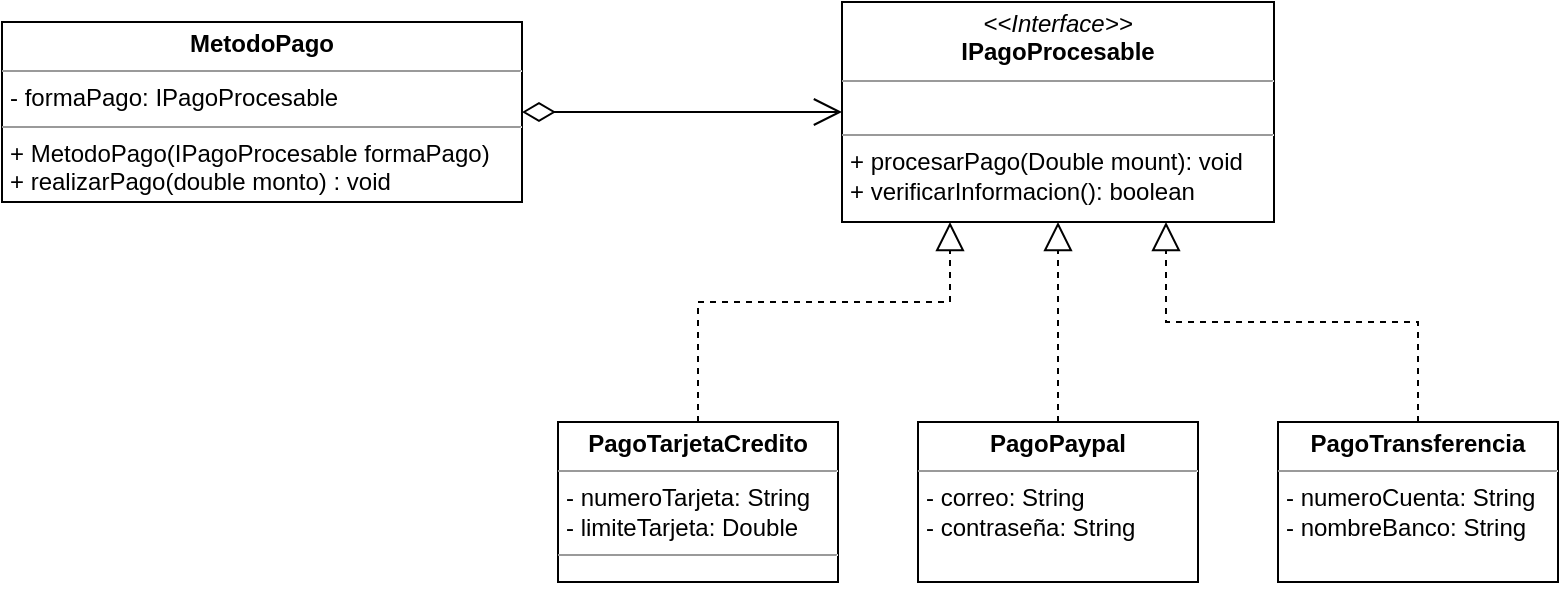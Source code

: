 <mxfile version="22.0.2" type="device">
  <diagram id="C5RBs43oDa-KdzZeNtuy" name="Page-1">
    <mxGraphModel dx="1707" dy="516" grid="1" gridSize="10" guides="1" tooltips="1" connect="1" arrows="1" fold="1" page="1" pageScale="1" pageWidth="827" pageHeight="1169" math="0" shadow="0">
      <root>
        <mxCell id="WIyWlLk6GJQsqaUBKTNV-0" />
        <mxCell id="WIyWlLk6GJQsqaUBKTNV-1" parent="WIyWlLk6GJQsqaUBKTNV-0" />
        <mxCell id="lgDy9kngpjX4K9b9-K1K-0" value="&lt;p style=&quot;margin:0px;margin-top:4px;text-align:center;&quot;&gt;&lt;i&gt;&amp;lt;&amp;lt;Interface&amp;gt;&amp;gt;&lt;/i&gt;&lt;br&gt;&lt;b&gt;IPagoProcesable&lt;/b&gt;&lt;/p&gt;&lt;hr size=&quot;1&quot;&gt;&lt;p style=&quot;margin:0px;margin-left:4px;&quot;&gt;&lt;br&gt;&lt;/p&gt;&lt;hr size=&quot;1&quot;&gt;&lt;p style=&quot;margin:0px;margin-left:4px;&quot;&gt;+ procesarPago(Double mount): void&lt;br&gt;+ verificarInformacion(): boolean&lt;/p&gt;" style="verticalAlign=top;align=left;overflow=fill;fontSize=12;fontFamily=Helvetica;html=1;whiteSpace=wrap;" vertex="1" parent="WIyWlLk6GJQsqaUBKTNV-1">
          <mxGeometry x="-390" y="40" width="216" height="110" as="geometry" />
        </mxCell>
        <mxCell id="lgDy9kngpjX4K9b9-K1K-1" value="&lt;p style=&quot;margin:0px;margin-top:4px;text-align:center;&quot;&gt;&lt;b&gt;MetodoPago&lt;/b&gt;&lt;/p&gt;&lt;hr size=&quot;1&quot;&gt;&lt;p style=&quot;margin:0px;margin-left:4px;&quot;&gt;- formaPago: IPagoProcesable&lt;/p&gt;&lt;hr size=&quot;1&quot;&gt;&lt;p style=&quot;margin:0px;margin-left:4px;&quot;&gt;+&amp;nbsp;MetodoPago(IPagoProcesable formaPago)&lt;/p&gt;&lt;p style=&quot;margin:0px;margin-left:4px;&quot;&gt;+&amp;nbsp;realizarPago(double monto) : void&lt;/p&gt;" style="verticalAlign=top;align=left;overflow=fill;fontSize=12;fontFamily=Helvetica;html=1;whiteSpace=wrap;" vertex="1" parent="WIyWlLk6GJQsqaUBKTNV-1">
          <mxGeometry x="-810" y="50" width="260" height="90" as="geometry" />
        </mxCell>
        <mxCell id="lgDy9kngpjX4K9b9-K1K-2" value="" style="endArrow=open;html=1;endSize=12;startArrow=diamondThin;startSize=14;startFill=0;edgeStyle=orthogonalEdgeStyle;align=left;verticalAlign=bottom;rounded=0;exitX=1;exitY=0.5;exitDx=0;exitDy=0;" edge="1" parent="WIyWlLk6GJQsqaUBKTNV-1" source="lgDy9kngpjX4K9b9-K1K-1" target="lgDy9kngpjX4K9b9-K1K-0">
          <mxGeometry x="-1" y="3" relative="1" as="geometry">
            <mxPoint x="-550" y="190" as="sourcePoint" />
            <mxPoint x="-390" y="190" as="targetPoint" />
          </mxGeometry>
        </mxCell>
        <mxCell id="lgDy9kngpjX4K9b9-K1K-3" value="&lt;p style=&quot;margin:0px;margin-top:4px;text-align:center;&quot;&gt;&lt;b&gt;PagoTarjetaCredito&lt;/b&gt;&lt;/p&gt;&lt;hr size=&quot;1&quot;&gt;&lt;p style=&quot;margin:0px;margin-left:4px;&quot;&gt;- numeroTarjeta: String&lt;/p&gt;&lt;p style=&quot;margin:0px;margin-left:4px;&quot;&gt;- limiteTarjeta: Double&lt;/p&gt;&lt;hr size=&quot;1&quot;&gt;&lt;p style=&quot;margin:0px;margin-left:4px;&quot;&gt;&lt;br&gt;&lt;/p&gt;" style="verticalAlign=top;align=left;overflow=fill;fontSize=12;fontFamily=Helvetica;html=1;whiteSpace=wrap;" vertex="1" parent="WIyWlLk6GJQsqaUBKTNV-1">
          <mxGeometry x="-532" y="250" width="140" height="80" as="geometry" />
        </mxCell>
        <mxCell id="lgDy9kngpjX4K9b9-K1K-4" style="edgeStyle=orthogonalEdgeStyle;rounded=0;orthogonalLoop=1;jettySize=auto;html=1;exitX=0.5;exitY=1;exitDx=0;exitDy=0;" edge="1" parent="WIyWlLk6GJQsqaUBKTNV-1" source="lgDy9kngpjX4K9b9-K1K-3" target="lgDy9kngpjX4K9b9-K1K-3">
          <mxGeometry relative="1" as="geometry" />
        </mxCell>
        <mxCell id="lgDy9kngpjX4K9b9-K1K-5" value="&lt;p style=&quot;margin:0px;margin-top:4px;text-align:center;&quot;&gt;&lt;b&gt;PagoPaypal&lt;/b&gt;&lt;/p&gt;&lt;hr size=&quot;1&quot;&gt;&lt;p style=&quot;margin:0px;margin-left:4px;&quot;&gt;- correo: String&lt;/p&gt;&lt;p style=&quot;margin:0px;margin-left:4px;&quot;&gt;- contraseña: String&lt;/p&gt;&lt;p style=&quot;margin:0px;margin-left:4px;&quot;&gt;&lt;br&gt;&lt;/p&gt;" style="verticalAlign=top;align=left;overflow=fill;fontSize=12;fontFamily=Helvetica;html=1;whiteSpace=wrap;" vertex="1" parent="WIyWlLk6GJQsqaUBKTNV-1">
          <mxGeometry x="-352" y="250" width="140" height="80" as="geometry" />
        </mxCell>
        <mxCell id="lgDy9kngpjX4K9b9-K1K-7" value="&lt;p style=&quot;margin:0px;margin-top:4px;text-align:center;&quot;&gt;&lt;b&gt;PagoTransferencia&lt;/b&gt;&lt;/p&gt;&lt;hr size=&quot;1&quot;&gt;&lt;p style=&quot;margin:0px;margin-left:4px;&quot;&gt;- numeroCuenta: String&lt;/p&gt;&lt;p style=&quot;margin:0px;margin-left:4px;&quot;&gt;- nombreBanco: String&lt;/p&gt;&lt;p style=&quot;margin:0px;margin-left:4px;&quot;&gt;&lt;br&gt;&lt;/p&gt;" style="verticalAlign=top;align=left;overflow=fill;fontSize=12;fontFamily=Helvetica;html=1;whiteSpace=wrap;" vertex="1" parent="WIyWlLk6GJQsqaUBKTNV-1">
          <mxGeometry x="-172" y="250" width="140" height="80" as="geometry" />
        </mxCell>
        <mxCell id="lgDy9kngpjX4K9b9-K1K-8" value="" style="endArrow=block;dashed=1;endFill=0;endSize=12;html=1;rounded=0;exitX=0.5;exitY=0;exitDx=0;exitDy=0;entryX=0.5;entryY=1;entryDx=0;entryDy=0;" edge="1" parent="WIyWlLk6GJQsqaUBKTNV-1" source="lgDy9kngpjX4K9b9-K1K-5" target="lgDy9kngpjX4K9b9-K1K-0">
          <mxGeometry width="160" relative="1" as="geometry">
            <mxPoint x="-350" y="210" as="sourcePoint" />
            <mxPoint x="-190" y="210" as="targetPoint" />
          </mxGeometry>
        </mxCell>
        <mxCell id="lgDy9kngpjX4K9b9-K1K-9" value="" style="endArrow=block;dashed=1;endFill=0;endSize=12;html=1;rounded=0;exitX=0.5;exitY=0;exitDx=0;exitDy=0;entryX=0.75;entryY=1;entryDx=0;entryDy=0;" edge="1" parent="WIyWlLk6GJQsqaUBKTNV-1" source="lgDy9kngpjX4K9b9-K1K-7" target="lgDy9kngpjX4K9b9-K1K-0">
          <mxGeometry width="160" relative="1" as="geometry">
            <mxPoint x="-102.31" y="250" as="sourcePoint" />
            <mxPoint x="-102.31" y="150" as="targetPoint" />
            <Array as="points">
              <mxPoint x="-102" y="200" />
              <mxPoint x="-228" y="200" />
            </Array>
          </mxGeometry>
        </mxCell>
        <mxCell id="lgDy9kngpjX4K9b9-K1K-10" value="" style="endArrow=block;dashed=1;endFill=0;endSize=12;html=1;rounded=0;exitX=0.5;exitY=0;exitDx=0;exitDy=0;entryX=0.25;entryY=1;entryDx=0;entryDy=0;" edge="1" parent="WIyWlLk6GJQsqaUBKTNV-1" source="lgDy9kngpjX4K9b9-K1K-3" target="lgDy9kngpjX4K9b9-K1K-0">
          <mxGeometry width="160" relative="1" as="geometry">
            <mxPoint x="-414" y="240" as="sourcePoint" />
            <mxPoint x="-540" y="140" as="targetPoint" />
            <Array as="points">
              <mxPoint x="-462" y="190" />
              <mxPoint x="-336" y="190" />
            </Array>
          </mxGeometry>
        </mxCell>
      </root>
    </mxGraphModel>
  </diagram>
</mxfile>
